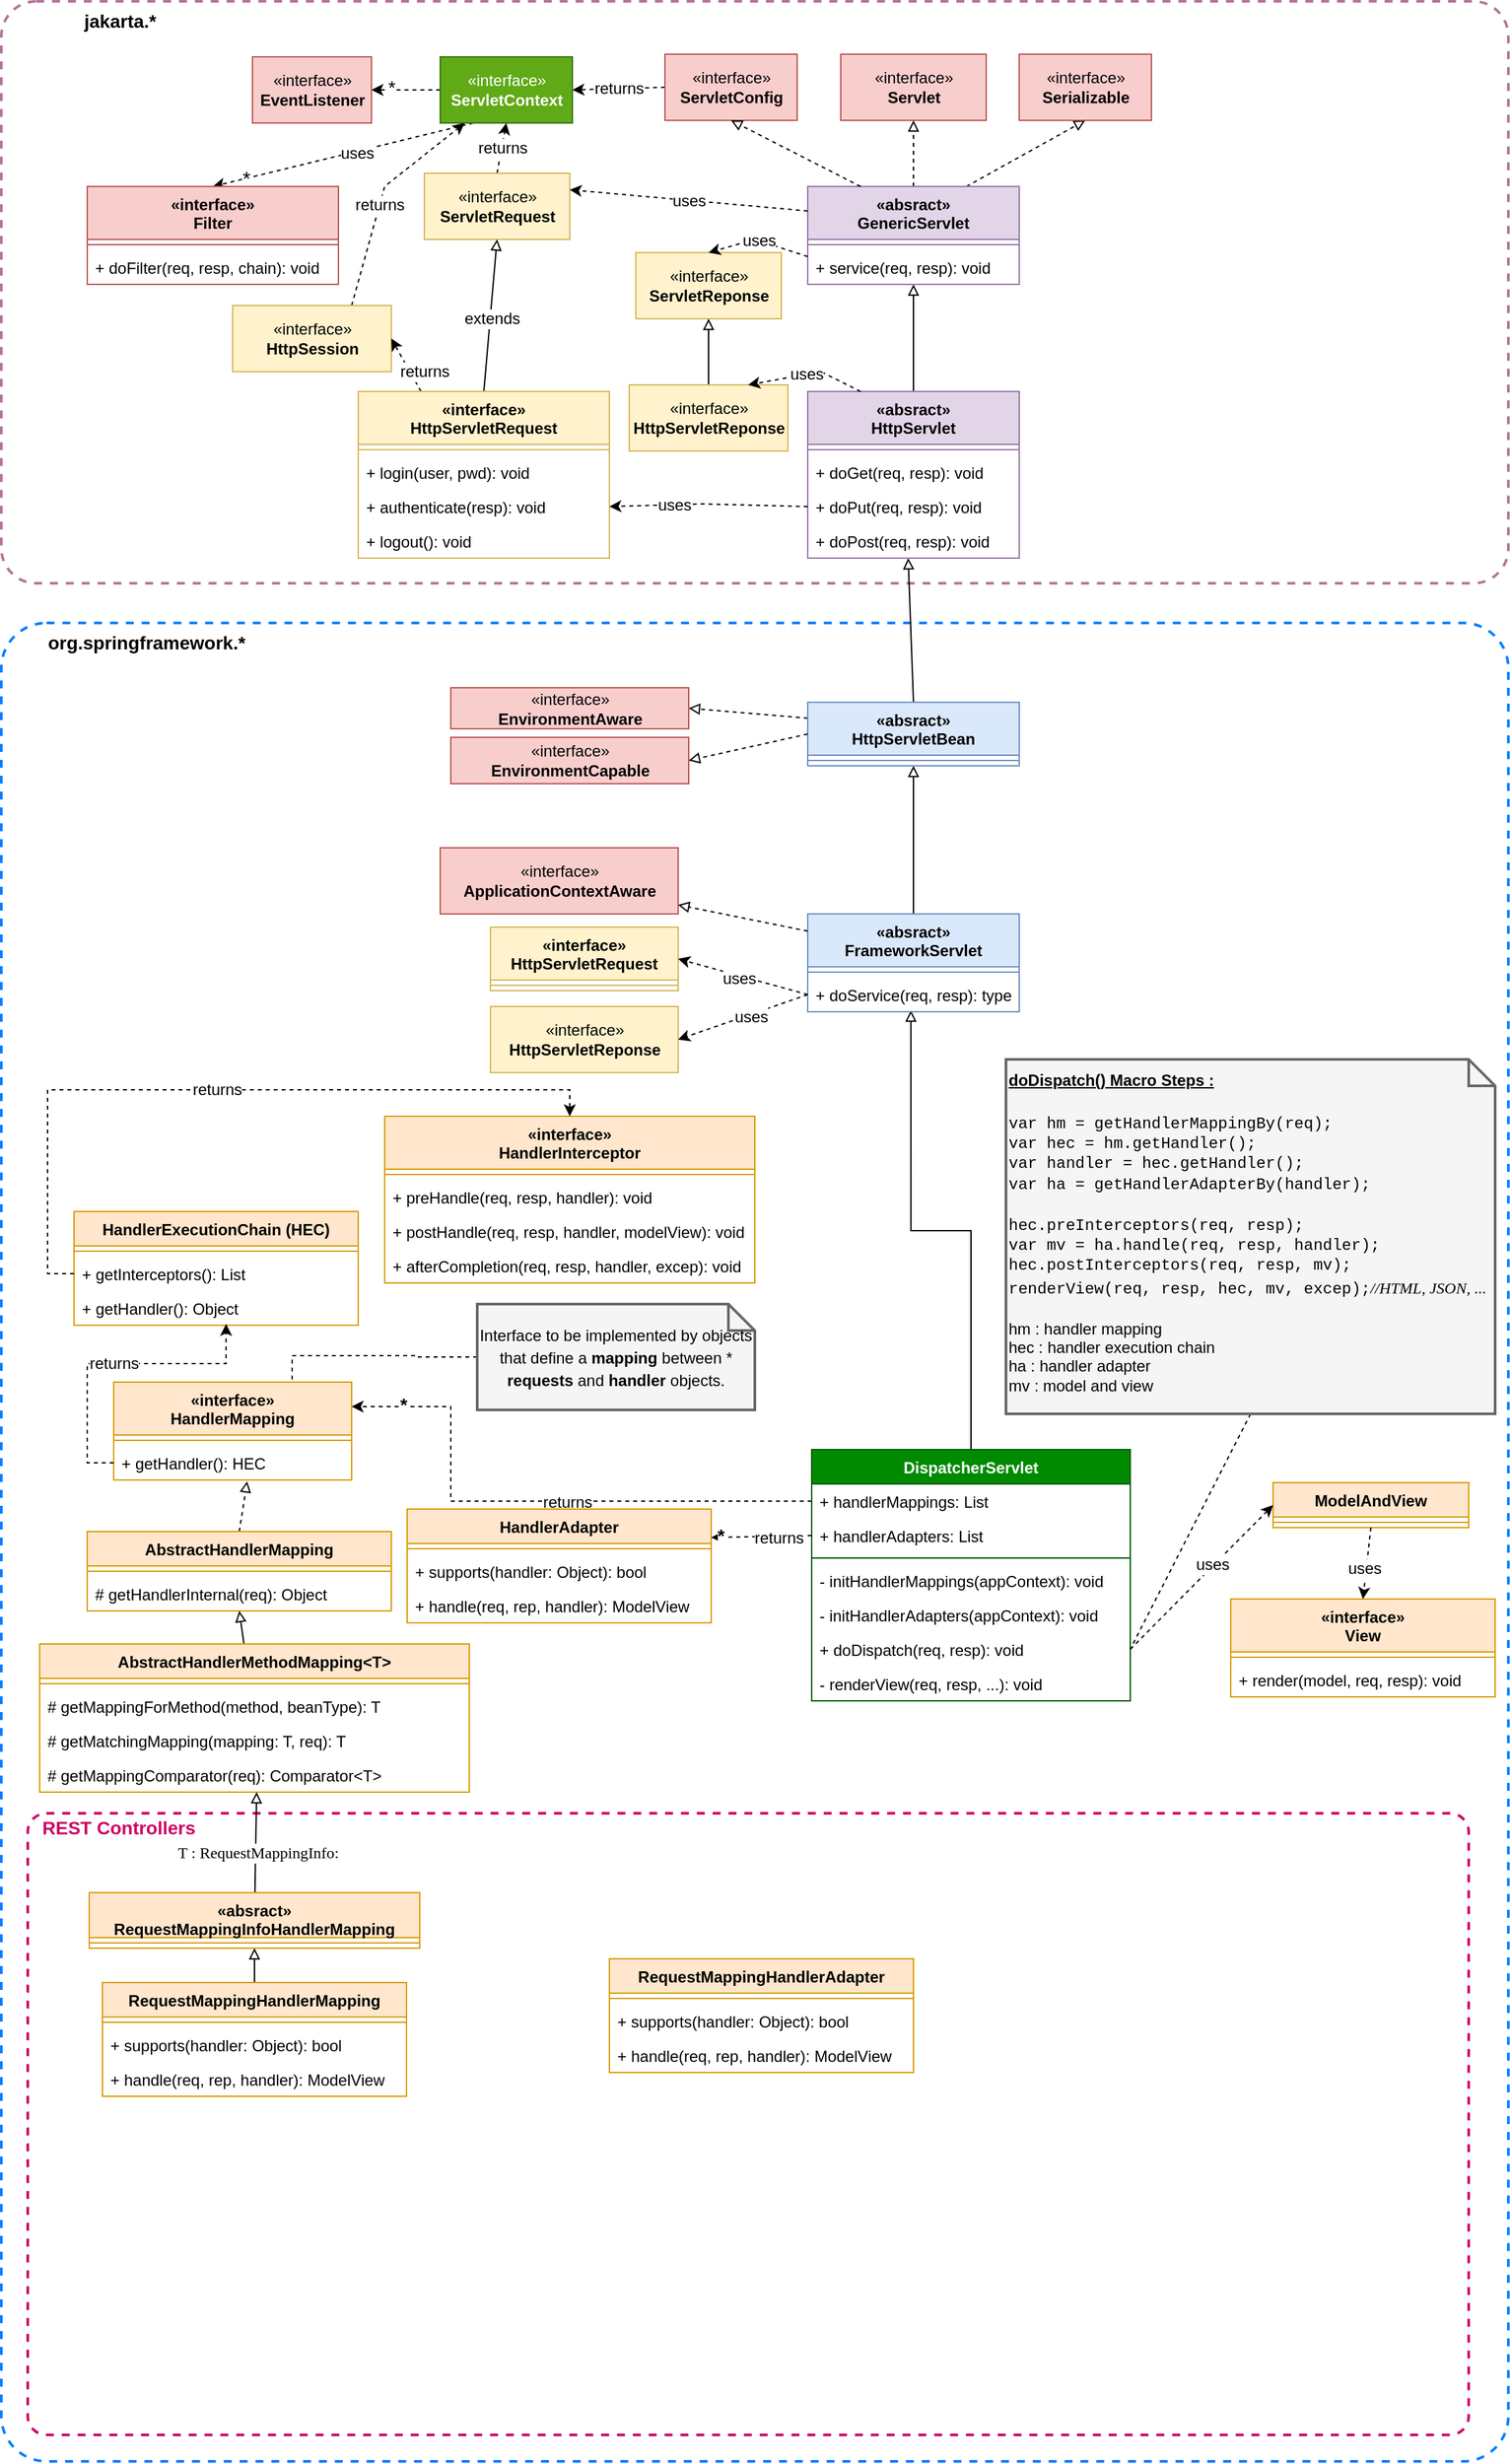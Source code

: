 <mxfile version="20.5.3" type="embed"><diagram id="JSrcArIyG3kDKEfSRT3X" name="Page-1"><mxGraphModel dx="864" dy="543" grid="1" gridSize="10" guides="1" tooltips="1" connect="1" arrows="1" fold="1" page="1" pageScale="1" pageWidth="1200" pageHeight="1920" math="0" shadow="0"><root><mxCell id="0"/><mxCell id="1" parent="0"/><mxCell id="39" value="" style="rounded=1;whiteSpace=wrap;html=1;fillColor=none;dashed=1;strokeWidth=2;strokeColor=#007FFF;arcSize=3;" parent="1" vertex="1"><mxGeometry x="40" y="510" width="1140" height="1390" as="geometry"/></mxCell><mxCell id="146" value="" style="rounded=1;whiteSpace=wrap;html=1;fillColor=none;dashed=1;strokeWidth=2;strokeColor=#CC0066;arcSize=3;" vertex="1" parent="1"><mxGeometry x="60" y="1410" width="1090" height="470" as="geometry"/></mxCell><mxCell id="40" value="" style="rounded=1;whiteSpace=wrap;html=1;fillColor=none;dashed=1;strokeWidth=2;strokeColor=#B5739D;arcSize=6;" parent="1" vertex="1"><mxGeometry x="40" y="40" width="1140" height="440" as="geometry"/></mxCell><mxCell id="29" style="rounded=0;orthogonalLoop=1;jettySize=auto;html=1;exitX=0.5;exitY=0;exitDx=0;exitDy=0;entryX=0.488;entryY=0.962;entryDx=0;entryDy=0;entryPerimeter=0;endArrow=block;endFill=0;edgeStyle=orthogonalEdgeStyle;" parent="1" source="2" target="9" edge="1"><mxGeometry relative="1" as="geometry"/></mxCell><mxCell id="101" style="rounded=0;orthogonalLoop=1;jettySize=auto;html=1;exitX=0;exitY=0.5;exitDx=0;exitDy=0;entryX=1;entryY=0.25;entryDx=0;entryDy=0;dashed=1;edgeStyle=orthogonalEdgeStyle;" edge="1" parent="1" source="127" target="111"><mxGeometry relative="1" as="geometry"><Array as="points"><mxPoint x="380" y="1174"/><mxPoint x="380" y="1103"/></Array></mxGeometry></mxCell><mxCell id="102" value="&lt;b&gt;&lt;font style=&quot;font-size: 14px;&quot;&gt;*&lt;/font&gt;&lt;/b&gt;" style="edgeLabel;html=1;align=center;verticalAlign=middle;resizable=0;points=[];" vertex="1" connectable="0" parent="101"><mxGeometry x="0.813" y="-2" relative="1" as="geometry"><mxPoint as="offset"/></mxGeometry></mxCell><mxCell id="130" value="&lt;font face=&quot;Helvetica&quot;&gt;returns&lt;/font&gt;" style="edgeLabel;html=1;align=center;verticalAlign=middle;resizable=0;points=[];fontSize=12;fontFamily=Courier New;fontColor=#000000;" vertex="1" connectable="0" parent="101"><mxGeometry x="-0.112" relative="1" as="geometry"><mxPoint x="1" y="1" as="offset"/></mxGeometry></mxCell><mxCell id="2" value="DispatcherServlet" style="swimlane;fontStyle=1;align=center;verticalAlign=top;childLayout=stackLayout;horizontal=1;startSize=26;horizontalStack=0;resizeParent=1;resizeParentMax=0;resizeLast=0;collapsible=1;marginBottom=0;fillColor=#008a00;strokeColor=#005700;fontColor=#ffffff;" parent="1" vertex="1"><mxGeometry x="653" y="1135" width="241" height="190" as="geometry"/></mxCell><mxCell id="127" value="+ handlerMappings: List" style="text;strokeColor=none;fillColor=none;align=left;verticalAlign=top;spacingLeft=4;spacingRight=4;overflow=hidden;rotatable=0;points=[[0,0.5],[1,0.5]];portConstraint=eastwest;fontFamily=Helvetica;fontSize=12;fontColor=#000000;" vertex="1" parent="2"><mxGeometry y="26" width="241" height="26" as="geometry"/></mxCell><mxCell id="128" value="+ handlerAdapters: List" style="text;strokeColor=none;fillColor=none;align=left;verticalAlign=top;spacingLeft=4;spacingRight=4;overflow=hidden;rotatable=0;points=[[0,0.5],[1,0.5]];portConstraint=eastwest;fontFamily=Helvetica;fontSize=12;fontColor=#000000;" vertex="1" parent="2"><mxGeometry y="52" width="241" height="26" as="geometry"/></mxCell><mxCell id="4" value="" style="line;strokeWidth=1;fillColor=none;align=left;verticalAlign=middle;spacingTop=-1;spacingLeft=3;spacingRight=3;rotatable=0;labelPosition=right;points=[];portConstraint=eastwest;strokeColor=inherit;" parent="2" vertex="1"><mxGeometry y="78" width="241" height="8" as="geometry"/></mxCell><mxCell id="141" value="- initHandlerMappings(appContext): void" style="text;strokeColor=none;fillColor=none;align=left;verticalAlign=top;spacingLeft=4;spacingRight=4;overflow=hidden;rotatable=0;points=[[0,0.5],[1,0.5]];portConstraint=eastwest;" vertex="1" parent="2"><mxGeometry y="86" width="241" height="26" as="geometry"/></mxCell><mxCell id="142" value="- initHandlerAdapters(appContext): void" style="text;strokeColor=none;fillColor=none;align=left;verticalAlign=top;spacingLeft=4;spacingRight=4;overflow=hidden;rotatable=0;points=[[0,0.5],[1,0.5]];portConstraint=eastwest;" vertex="1" parent="2"><mxGeometry y="112" width="241" height="26" as="geometry"/></mxCell><mxCell id="5" value="+ doDispatch(req, resp): void" style="text;strokeColor=none;fillColor=none;align=left;verticalAlign=top;spacingLeft=4;spacingRight=4;overflow=hidden;rotatable=0;points=[[0,0.5],[1,0.5]];portConstraint=eastwest;" parent="2" vertex="1"><mxGeometry y="138" width="241" height="26" as="geometry"/></mxCell><mxCell id="145" value="- renderView(req, resp, ...): void" style="text;strokeColor=none;fillColor=none;align=left;verticalAlign=top;spacingLeft=4;spacingRight=4;overflow=hidden;rotatable=0;points=[[0,0.5],[1,0.5]];portConstraint=eastwest;" vertex="1" parent="2"><mxGeometry y="164" width="241" height="26" as="geometry"/></mxCell><mxCell id="30" style="edgeStyle=none;rounded=0;orthogonalLoop=1;jettySize=auto;html=1;exitX=0.5;exitY=0;exitDx=0;exitDy=0;entryX=0.5;entryY=1;entryDx=0;entryDy=0;endArrow=block;endFill=0;" parent="1" source="6" target="10" edge="1"><mxGeometry relative="1" as="geometry"><mxPoint x="730" y="627.988" as="targetPoint"/></mxGeometry></mxCell><mxCell id="6" value="«absract»&#10;FrameworkServlet" style="swimlane;fontStyle=1;align=center;verticalAlign=top;childLayout=stackLayout;horizontal=1;startSize=40;horizontalStack=0;resizeParent=1;resizeParentMax=0;resizeLast=0;collapsible=1;marginBottom=0;fillColor=#dae8fc;strokeColor=#6c8ebf;" parent="1" vertex="1"><mxGeometry x="650" y="730" width="160" height="74" as="geometry"/></mxCell><mxCell id="8" value="" style="line;strokeWidth=1;fillColor=none;align=left;verticalAlign=middle;spacingTop=-1;spacingLeft=3;spacingRight=3;rotatable=0;labelPosition=right;points=[];portConstraint=eastwest;strokeColor=inherit;" parent="6" vertex="1"><mxGeometry y="40" width="160" height="8" as="geometry"/></mxCell><mxCell id="9" value="+ doService(req, resp): type" style="text;strokeColor=none;fillColor=none;align=left;verticalAlign=top;spacingLeft=4;spacingRight=4;overflow=hidden;rotatable=0;points=[[0,0.5],[1,0.5]];portConstraint=eastwest;" parent="6" vertex="1"><mxGeometry y="48" width="160" height="26" as="geometry"/></mxCell><mxCell id="31" style="edgeStyle=none;rounded=0;orthogonalLoop=1;jettySize=auto;html=1;exitX=0.5;exitY=0;exitDx=0;exitDy=0;entryX=0.475;entryY=1;entryDx=0;entryDy=0;entryPerimeter=0;endArrow=block;endFill=0;" parent="1" source="10" target="59" edge="1"><mxGeometry relative="1" as="geometry"/></mxCell><mxCell id="36" style="edgeStyle=none;rounded=0;orthogonalLoop=1;jettySize=auto;html=1;exitX=0;exitY=0.25;exitDx=0;exitDy=0;entryX=1;entryY=0.5;entryDx=0;entryDy=0;dashed=1;endArrow=block;endFill=0;" parent="1" source="10" target="20" edge="1"><mxGeometry relative="1" as="geometry"/></mxCell><mxCell id="10" value="«absract»&#10;HttpServletBean" style="swimlane;fontStyle=1;align=center;verticalAlign=top;childLayout=stackLayout;horizontal=1;startSize=40;horizontalStack=0;resizeParent=1;resizeParentMax=0;resizeLast=0;collapsible=1;marginBottom=0;fillColor=#dae8fc;strokeColor=#6c8ebf;" parent="1" vertex="1"><mxGeometry x="650" y="570" width="160" height="48" as="geometry"/></mxCell><mxCell id="12" value="" style="line;strokeWidth=1;fillColor=none;align=left;verticalAlign=middle;spacingTop=-1;spacingLeft=3;spacingRight=3;rotatable=0;labelPosition=right;points=[];portConstraint=eastwest;strokeColor=inherit;" parent="10" vertex="1"><mxGeometry y="40" width="160" height="8" as="geometry"/></mxCell><mxCell id="14" value="«interface»&lt;br&gt;&lt;b&gt;ApplicationContextAware&lt;/b&gt;" style="html=1;fillColor=#f8cecc;strokeColor=#b85450;" parent="1" vertex="1"><mxGeometry x="372" y="680" width="180" height="50" as="geometry"/></mxCell><mxCell id="32" style="edgeStyle=none;rounded=0;orthogonalLoop=1;jettySize=auto;html=1;exitX=0.5;exitY=0;exitDx=0;exitDy=0;endArrow=block;endFill=0;" parent="1" source="15" target="25" edge="1"><mxGeometry relative="1" as="geometry"/></mxCell><mxCell id="15" value="«absract»&#10;HttpServlet" style="swimlane;fontStyle=1;align=center;verticalAlign=top;childLayout=stackLayout;horizontal=1;startSize=40;horizontalStack=0;resizeParent=1;resizeParentMax=0;resizeLast=0;collapsible=1;marginBottom=0;fillColor=#e1d5e7;strokeColor=#9673a6;" parent="1" vertex="1"><mxGeometry x="650" y="335" width="160" height="126" as="geometry"/></mxCell><mxCell id="17" value="" style="line;strokeWidth=1;fillColor=none;align=left;verticalAlign=middle;spacingTop=-1;spacingLeft=3;spacingRight=3;rotatable=0;labelPosition=right;points=[];portConstraint=eastwest;strokeColor=inherit;" parent="15" vertex="1"><mxGeometry y="40" width="160" height="8" as="geometry"/></mxCell><mxCell id="58" value="+ doGet(req, resp): void" style="text;strokeColor=none;fillColor=none;align=left;verticalAlign=top;spacingLeft=4;spacingRight=4;overflow=hidden;rotatable=0;points=[[0,0.5],[1,0.5]];portConstraint=eastwest;" parent="15" vertex="1"><mxGeometry y="48" width="160" height="26" as="geometry"/></mxCell><mxCell id="18" value="+ doPut(req, resp): void" style="text;strokeColor=none;fillColor=none;align=left;verticalAlign=top;spacingLeft=4;spacingRight=4;overflow=hidden;rotatable=0;points=[[0,0.5],[1,0.5]];portConstraint=eastwest;" parent="15" vertex="1"><mxGeometry y="74" width="160" height="26" as="geometry"/></mxCell><mxCell id="59" value="+ doPost(req, resp): void" style="text;strokeColor=none;fillColor=none;align=left;verticalAlign=top;spacingLeft=4;spacingRight=4;overflow=hidden;rotatable=0;points=[[0,0.5],[1,0.5]];portConstraint=eastwest;" parent="15" vertex="1"><mxGeometry y="100" width="160" height="26" as="geometry"/></mxCell><mxCell id="19" value="«interface»&lt;br&gt;&lt;b&gt;EnvironmentCapable&lt;/b&gt;" style="html=1;fillColor=#f8cecc;strokeColor=#b85450;" parent="1" vertex="1"><mxGeometry x="380" y="596.5" width="180" height="35" as="geometry"/></mxCell><mxCell id="20" value="«interface»&lt;br&gt;&lt;b&gt;EnvironmentAware&lt;/b&gt;" style="html=1;fillColor=#f8cecc;strokeColor=#b85450;" parent="1" vertex="1"><mxGeometry x="380" y="559" width="180" height="31" as="geometry"/></mxCell><mxCell id="33" style="edgeStyle=none;rounded=0;orthogonalLoop=1;jettySize=auto;html=1;exitX=0.5;exitY=0;exitDx=0;exitDy=0;entryX=0.5;entryY=1;entryDx=0;entryDy=0;endArrow=block;endFill=0;dashed=1;" parent="1" source="22" target="26" edge="1"><mxGeometry relative="1" as="geometry"/></mxCell><mxCell id="34" style="edgeStyle=none;rounded=0;orthogonalLoop=1;jettySize=auto;html=1;exitX=0.75;exitY=0;exitDx=0;exitDy=0;entryX=0.5;entryY=1;entryDx=0;entryDy=0;dashed=1;endArrow=block;endFill=0;" parent="1" source="22" target="28" edge="1"><mxGeometry relative="1" as="geometry"/></mxCell><mxCell id="22" value="«absract»&#10;GenericServlet" style="swimlane;fontStyle=1;align=center;verticalAlign=top;childLayout=stackLayout;horizontal=1;startSize=40;horizontalStack=0;resizeParent=1;resizeParentMax=0;resizeLast=0;collapsible=1;marginBottom=0;fillColor=#e1d5e7;strokeColor=#9673a6;" parent="1" vertex="1"><mxGeometry x="650" y="180" width="160" height="74" as="geometry"/></mxCell><mxCell id="24" value="" style="line;strokeWidth=1;fillColor=none;align=left;verticalAlign=middle;spacingTop=-1;spacingLeft=3;spacingRight=3;rotatable=0;labelPosition=right;points=[];portConstraint=eastwest;strokeColor=inherit;" parent="22" vertex="1"><mxGeometry y="40" width="160" height="8" as="geometry"/></mxCell><mxCell id="25" value="+ service(req, resp): void" style="text;strokeColor=none;fillColor=none;align=left;verticalAlign=top;spacingLeft=4;spacingRight=4;overflow=hidden;rotatable=0;points=[[0,0.5],[1,0.5]];portConstraint=eastwest;" parent="22" vertex="1"><mxGeometry y="48" width="160" height="26" as="geometry"/></mxCell><mxCell id="26" value="«interface»&lt;br&gt;&lt;b&gt;Servlet&lt;/b&gt;" style="html=1;fillColor=#f8cecc;strokeColor=#b85450;" parent="1" vertex="1"><mxGeometry x="675" y="80" width="110" height="50" as="geometry"/></mxCell><mxCell id="61" value="returns" style="edgeStyle=none;rounded=0;orthogonalLoop=1;jettySize=auto;html=1;exitX=0;exitY=0.5;exitDx=0;exitDy=0;entryX=1;entryY=0.5;entryDx=0;entryDy=0;dashed=1;fontSize=12;endArrow=classic;endFill=1;" parent="1" source="27" target="60" edge="1"><mxGeometry relative="1" as="geometry"/></mxCell><mxCell id="27" value="«interface»&lt;br&gt;&lt;b&gt;ServletConfig&lt;/b&gt;" style="html=1;fillColor=#f8cecc;strokeColor=#b85450;" parent="1" vertex="1"><mxGeometry x="542" y="80" width="100" height="50" as="geometry"/></mxCell><mxCell id="28" value="«interface»&lt;br&gt;&lt;b&gt;Serializable&lt;/b&gt;" style="html=1;fillColor=#f8cecc;strokeColor=#b85450;" parent="1" vertex="1"><mxGeometry x="810" y="80" width="100" height="50" as="geometry"/></mxCell><mxCell id="35" style="edgeStyle=none;rounded=0;orthogonalLoop=1;jettySize=auto;html=1;exitX=0.25;exitY=0;exitDx=0;exitDy=0;entryX=0.5;entryY=1;entryDx=0;entryDy=0;dashed=1;endArrow=block;endFill=0;" parent="1" source="22" target="27" edge="1"><mxGeometry relative="1" as="geometry"/></mxCell><mxCell id="37" style="edgeStyle=none;rounded=0;orthogonalLoop=1;jettySize=auto;html=1;exitX=0;exitY=0.5;exitDx=0;exitDy=0;entryX=1;entryY=0.5;entryDx=0;entryDy=0;dashed=1;endArrow=block;endFill=0;" parent="1" source="10" target="19" edge="1"><mxGeometry relative="1" as="geometry"><mxPoint x="650" y="614" as="sourcePoint"/></mxGeometry></mxCell><mxCell id="38" style="edgeStyle=none;rounded=0;orthogonalLoop=1;jettySize=auto;html=1;exitX=0;exitY=0.5;exitDx=0;exitDy=0;dashed=1;endArrow=block;endFill=0;" parent="1" target="14" edge="1"><mxGeometry relative="1" as="geometry"><mxPoint x="650" y="743" as="sourcePoint"/></mxGeometry></mxCell><mxCell id="41" value="jakarta.*" style="text;html=1;strokeColor=none;fillColor=none;align=center;verticalAlign=middle;whiteSpace=wrap;rounded=0;dashed=1;strokeWidth=2;fontStyle=1;fontSize=14;" parent="1" vertex="1"><mxGeometry x="90" y="40" width="80" height="30" as="geometry"/></mxCell><mxCell id="42" value="org.springframework.*" style="text;html=1;strokeColor=none;fillColor=none;align=center;verticalAlign=middle;whiteSpace=wrap;rounded=0;dashed=1;strokeWidth=2;fontStyle=1;fontSize=14;" parent="1" vertex="1"><mxGeometry x="60" y="510" width="180" height="30" as="geometry"/></mxCell><mxCell id="62" value="returns" style="edgeStyle=none;rounded=0;orthogonalLoop=1;jettySize=auto;html=1;exitX=0.5;exitY=0;exitDx=0;exitDy=0;entryX=0.5;entryY=1;entryDx=0;entryDy=0;dashed=1;fontSize=12;endArrow=classic;endFill=1;" parent="1" source="44" target="60" edge="1"><mxGeometry relative="1" as="geometry"/></mxCell><mxCell id="44" value="«interface»&lt;br&gt;&lt;b&gt;ServletRequest&lt;/b&gt;" style="html=1;fillColor=#fff2cc;strokeColor=#d6b656;" parent="1" vertex="1"><mxGeometry x="360" y="170" width="110" height="50" as="geometry"/></mxCell><mxCell id="45" value="«interface»&lt;br&gt;&lt;b&gt;ServletReponse&lt;/b&gt;" style="html=1;fillColor=#fff2cc;strokeColor=#d6b656;" parent="1" vertex="1"><mxGeometry x="520" y="230" width="110" height="50" as="geometry"/></mxCell><mxCell id="49" style="edgeStyle=none;rounded=0;orthogonalLoop=1;jettySize=auto;html=1;entryX=0.5;entryY=1;entryDx=0;entryDy=0;fontSize=14;endArrow=block;endFill=0;exitX=0.5;exitY=0;exitDx=0;exitDy=0;" parent="1" source="75" target="44" edge="1"><mxGeometry relative="1" as="geometry"/></mxCell><mxCell id="55" value="extends" style="edgeLabel;html=1;align=center;verticalAlign=middle;resizable=0;points=[];fontSize=12;" parent="49" vertex="1" connectable="0"><mxGeometry x="-0.037" y="-1" relative="1" as="geometry"><mxPoint as="offset"/></mxGeometry></mxCell><mxCell id="48" style="edgeStyle=none;rounded=0;orthogonalLoop=1;jettySize=auto;html=1;entryX=0.5;entryY=1;entryDx=0;entryDy=0;fontSize=14;endArrow=block;endFill=0;" parent="1" source="47" target="45" edge="1"><mxGeometry relative="1" as="geometry"/></mxCell><mxCell id="47" value="«interface»&lt;br&gt;&lt;b&gt;HttpServletReponse&lt;/b&gt;" style="html=1;fillColor=#fff2cc;strokeColor=#d6b656;" parent="1" vertex="1"><mxGeometry x="515" y="330" width="120" height="50" as="geometry"/></mxCell><mxCell id="50" value="&lt;font style=&quot;font-size: 12px;&quot;&gt;uses&lt;/font&gt;" style="edgeStyle=none;rounded=0;orthogonalLoop=1;jettySize=auto;html=1;exitX=0;exitY=0.25;exitDx=0;exitDy=0;entryX=1;entryY=0.25;entryDx=0;entryDy=0;fontSize=14;endArrow=classic;endFill=1;dashed=1;" parent="1" source="22" target="44" edge="1"><mxGeometry relative="1" as="geometry"/></mxCell><mxCell id="51" value="uses" style="edgeStyle=none;rounded=0;orthogonalLoop=1;jettySize=auto;html=1;exitX=0;exitY=0.5;exitDx=0;exitDy=0;entryX=0.5;entryY=0;entryDx=0;entryDy=0;dashed=1;fontSize=12;endArrow=classic;endFill=1;" parent="1" target="45" edge="1"><mxGeometry relative="1" as="geometry"><mxPoint x="650" y="233" as="sourcePoint"/><Array as="points"><mxPoint x="610" y="220"/></Array></mxGeometry></mxCell><mxCell id="52" value="uses" style="edgeStyle=none;rounded=0;orthogonalLoop=1;jettySize=auto;html=1;exitX=0.25;exitY=0;exitDx=0;exitDy=0;entryX=0.75;entryY=0;entryDx=0;entryDy=0;dashed=1;fontSize=12;endArrow=classic;endFill=1;" parent="1" source="15" target="47" edge="1"><mxGeometry relative="1" as="geometry"><Array as="points"><mxPoint x="660" y="320"/></Array></mxGeometry></mxCell><mxCell id="53" style="edgeStyle=none;rounded=0;orthogonalLoop=1;jettySize=auto;html=1;exitX=0;exitY=0.5;exitDx=0;exitDy=0;entryX=1;entryY=0.5;entryDx=0;entryDy=0;dashed=1;fontSize=12;endArrow=classic;endFill=1;" parent="1" source="18" target="77" edge="1"><mxGeometry relative="1" as="geometry"><Array as="points"><mxPoint x="570" y="420"/></Array></mxGeometry></mxCell><mxCell id="54" value="uses" style="edgeLabel;html=1;align=center;verticalAlign=middle;resizable=0;points=[];fontSize=12;" parent="53" vertex="1" connectable="0"><mxGeometry x="0.352" relative="1" as="geometry"><mxPoint as="offset"/></mxGeometry></mxCell><mxCell id="64" style="edgeStyle=none;rounded=0;orthogonalLoop=1;jettySize=auto;html=1;exitX=0;exitY=0.5;exitDx=0;exitDy=0;entryX=1;entryY=0.5;entryDx=0;entryDy=0;dashed=1;fontSize=12;endArrow=classic;endFill=1;" parent="1" source="60" target="63" edge="1"><mxGeometry relative="1" as="geometry"/></mxCell><mxCell id="69" value="*" style="edgeLabel;html=1;align=center;verticalAlign=middle;resizable=0;points=[];fontSize=14;" parent="64" vertex="1" connectable="0"><mxGeometry x="-0.115" y="-1" relative="1" as="geometry"><mxPoint x="-14" y="-1" as="offset"/></mxGeometry></mxCell><mxCell id="68" style="edgeStyle=none;rounded=0;orthogonalLoop=1;jettySize=auto;html=1;exitX=0.25;exitY=1;exitDx=0;exitDy=0;entryX=0.5;entryY=0;entryDx=0;entryDy=0;dashed=1;fontSize=12;endArrow=classic;endFill=1;" parent="1" source="60" target="65" edge="1"><mxGeometry relative="1" as="geometry"/></mxCell><mxCell id="70" value="uses" style="edgeLabel;html=1;align=center;verticalAlign=middle;resizable=0;points=[];fontSize=12;" parent="68" vertex="1" connectable="0"><mxGeometry x="-0.102" y="2" relative="1" as="geometry"><mxPoint y="-1" as="offset"/></mxGeometry></mxCell><mxCell id="71" value="*" style="edgeLabel;html=1;align=center;verticalAlign=middle;resizable=0;points=[];fontSize=15;" parent="68" vertex="1" connectable="0"><mxGeometry x="0.75" y="-1" relative="1" as="geometry"><mxPoint as="offset"/></mxGeometry></mxCell><mxCell id="60" value="«interface»&lt;br&gt;&lt;b&gt;ServletContext&lt;/b&gt;" style="html=1;fillColor=#60a917;strokeColor=#2D7600;fontColor=#ffffff;" parent="1" vertex="1"><mxGeometry x="372" y="82" width="100" height="50" as="geometry"/></mxCell><mxCell id="63" value="«interface»&lt;br&gt;&lt;b&gt;EventListener&lt;/b&gt;" style="html=1;fillColor=#f8cecc;strokeColor=#b85450;" parent="1" vertex="1"><mxGeometry x="230" y="82" width="90" height="50" as="geometry"/></mxCell><mxCell id="65" value="«interface»&#10;Filter" style="swimlane;fontStyle=1;align=center;verticalAlign=top;childLayout=stackLayout;horizontal=1;startSize=40;horizontalStack=0;resizeParent=1;resizeParentMax=0;resizeLast=0;collapsible=1;marginBottom=0;fillColor=#f8cecc;strokeColor=#b85450;" parent="1" vertex="1"><mxGeometry x="105" y="180" width="190" height="74" as="geometry"/></mxCell><mxCell id="66" value="" style="line;strokeWidth=1;fillColor=none;align=left;verticalAlign=middle;spacingTop=-1;spacingLeft=3;spacingRight=3;rotatable=0;labelPosition=right;points=[];portConstraint=eastwest;strokeColor=inherit;" parent="65" vertex="1"><mxGeometry y="40" width="190" height="8" as="geometry"/></mxCell><mxCell id="67" value="+ doFilter(req, resp, chain): void" style="text;strokeColor=none;fillColor=none;align=left;verticalAlign=top;spacingLeft=4;spacingRight=4;overflow=hidden;rotatable=0;points=[[0,0.5],[1,0.5]];portConstraint=eastwest;" parent="65" vertex="1"><mxGeometry y="48" width="190" height="26" as="geometry"/></mxCell><mxCell id="81" style="edgeStyle=none;rounded=0;orthogonalLoop=1;jettySize=auto;html=1;exitX=0.75;exitY=0;exitDx=0;exitDy=0;dashed=1;fontSize=12;endArrow=classic;endFill=1;" parent="1" source="73" target="60" edge="1"><mxGeometry relative="1" as="geometry"><Array as="points"><mxPoint x="330" y="180"/></Array></mxGeometry></mxCell><mxCell id="82" value="returns" style="edgeLabel;html=1;align=center;verticalAlign=middle;resizable=0;points=[];fontSize=12;" parent="81" vertex="1" connectable="0"><mxGeometry x="-0.076" relative="1" as="geometry"><mxPoint as="offset"/></mxGeometry></mxCell><mxCell id="73" value="«interface»&lt;br&gt;&lt;b&gt;HttpSession&lt;/b&gt;" style="html=1;fillColor=#fff2cc;strokeColor=#d6b656;" parent="1" vertex="1"><mxGeometry x="215" y="270" width="120" height="50" as="geometry"/></mxCell><mxCell id="80" style="edgeStyle=none;rounded=0;orthogonalLoop=1;jettySize=auto;html=1;exitX=0.25;exitY=0;exitDx=0;exitDy=0;entryX=1;entryY=0.5;entryDx=0;entryDy=0;dashed=1;fontSize=12;endArrow=classic;endFill=1;" parent="1" source="75" target="73" edge="1"><mxGeometry relative="1" as="geometry"/></mxCell><mxCell id="83" value="returns" style="edgeLabel;html=1;align=center;verticalAlign=middle;resizable=0;points=[];fontSize=12;" parent="80" vertex="1" connectable="0"><mxGeometry x="-0.092" relative="1" as="geometry"><mxPoint x="13" y="3" as="offset"/></mxGeometry></mxCell><mxCell id="75" value="«interface»&#10;HttpServletRequest" style="swimlane;fontStyle=1;align=center;verticalAlign=top;childLayout=stackLayout;horizontal=1;startSize=40;horizontalStack=0;resizeParent=1;resizeParentMax=0;resizeLast=0;collapsible=1;marginBottom=0;fillColor=#fff2cc;strokeColor=#d6b656;" parent="1" vertex="1"><mxGeometry x="310" y="335" width="190" height="126" as="geometry"/></mxCell><mxCell id="76" value="" style="line;strokeWidth=1;fillColor=none;align=left;verticalAlign=middle;spacingTop=-1;spacingLeft=3;spacingRight=3;rotatable=0;labelPosition=right;points=[];portConstraint=eastwest;strokeColor=inherit;" parent="75" vertex="1"><mxGeometry y="40" width="190" height="8" as="geometry"/></mxCell><mxCell id="78" value="+ login(user, pwd): void" style="text;strokeColor=none;fillColor=none;align=left;verticalAlign=top;spacingLeft=4;spacingRight=4;overflow=hidden;rotatable=0;points=[[0,0.5],[1,0.5]];portConstraint=eastwest;" parent="75" vertex="1"><mxGeometry y="48" width="190" height="26" as="geometry"/></mxCell><mxCell id="77" value="+ authenticate(resp): void" style="text;strokeColor=none;fillColor=none;align=left;verticalAlign=top;spacingLeft=4;spacingRight=4;overflow=hidden;rotatable=0;points=[[0,0.5],[1,0.5]];portConstraint=eastwest;" parent="75" vertex="1"><mxGeometry y="74" width="190" height="26" as="geometry"/></mxCell><mxCell id="79" value="+ logout(): void" style="text;strokeColor=none;fillColor=none;align=left;verticalAlign=top;spacingLeft=4;spacingRight=4;overflow=hidden;rotatable=0;points=[[0,0.5],[1,0.5]];portConstraint=eastwest;" parent="75" vertex="1"><mxGeometry y="100" width="190" height="26" as="geometry"/></mxCell><mxCell id="84" value="«interface»&lt;br&gt;&lt;b&gt;HttpServletReponse&lt;/b&gt;" style="html=1;fillColor=#fff2cc;strokeColor=#d6b656;" parent="1" vertex="1"><mxGeometry x="410" y="800" width="142" height="50" as="geometry"/></mxCell><mxCell id="85" value="«interface»&#10;HttpServletRequest" style="swimlane;fontStyle=1;align=center;verticalAlign=top;childLayout=stackLayout;horizontal=1;startSize=40;horizontalStack=0;resizeParent=1;resizeParentMax=0;resizeLast=0;collapsible=1;marginBottom=0;fillColor=#fff2cc;strokeColor=#d6b656;" parent="1" vertex="1"><mxGeometry x="410" y="740" width="142" height="48" as="geometry"/></mxCell><mxCell id="86" value="" style="line;strokeWidth=1;fillColor=none;align=left;verticalAlign=middle;spacingTop=-1;spacingLeft=3;spacingRight=3;rotatable=0;labelPosition=right;points=[];portConstraint=eastwest;strokeColor=inherit;" parent="85" vertex="1"><mxGeometry y="40" width="142" height="8" as="geometry"/></mxCell><mxCell id="90" style="edgeStyle=none;rounded=0;orthogonalLoop=1;jettySize=auto;html=1;exitX=0;exitY=0.5;exitDx=0;exitDy=0;entryX=1;entryY=0.5;entryDx=0;entryDy=0;dashed=1;fontSize=15;endArrow=classic;endFill=1;" parent="1" source="9" target="85" edge="1"><mxGeometry relative="1" as="geometry"/></mxCell><mxCell id="92" value="&lt;font style=&quot;font-size: 12px;&quot;&gt;uses&lt;/font&gt;" style="edgeLabel;html=1;align=center;verticalAlign=middle;resizable=0;points=[];fontSize=15;" parent="90" vertex="1" connectable="0"><mxGeometry x="0.059" relative="1" as="geometry"><mxPoint as="offset"/></mxGeometry></mxCell><mxCell id="91" style="edgeStyle=none;rounded=0;orthogonalLoop=1;jettySize=auto;html=1;exitX=0;exitY=0.5;exitDx=0;exitDy=0;entryX=1;entryY=0.5;entryDx=0;entryDy=0;dashed=1;fontSize=15;endArrow=classic;endFill=1;" parent="1" source="9" target="84" edge="1"><mxGeometry relative="1" as="geometry"/></mxCell><mxCell id="93" value="uses" style="edgeLabel;html=1;align=center;verticalAlign=middle;resizable=0;points=[];fontSize=12;" parent="91" vertex="1" connectable="0"><mxGeometry x="-0.109" y="2" relative="1" as="geometry"><mxPoint as="offset"/></mxGeometry></mxCell><mxCell id="94" value="HandlerExecutionChain (HEC)" style="swimlane;fontStyle=1;align=center;verticalAlign=top;childLayout=stackLayout;horizontal=1;startSize=26;horizontalStack=0;resizeParent=1;resizeParentMax=0;resizeLast=0;collapsible=1;marginBottom=0;fillColor=#ffe6cc;strokeColor=#d79b00;" parent="1" vertex="1"><mxGeometry x="95" y="955" width="215" height="86" as="geometry"/></mxCell><mxCell id="96" value="" style="line;strokeWidth=1;fillColor=none;align=left;verticalAlign=middle;spacingTop=-1;spacingLeft=3;spacingRight=3;rotatable=0;labelPosition=right;points=[];portConstraint=eastwest;strokeColor=inherit;" parent="94" vertex="1"><mxGeometry y="26" width="215" height="8" as="geometry"/></mxCell><mxCell id="97" value="+ getInterceptors(): List" style="text;strokeColor=none;fillColor=none;align=left;verticalAlign=top;spacingLeft=4;spacingRight=4;overflow=hidden;rotatable=0;points=[[0,0.5],[1,0.5]];portConstraint=eastwest;" parent="94" vertex="1"><mxGeometry y="34" width="215" height="26" as="geometry"/></mxCell><mxCell id="119" value="+ getHandler(): Object" style="text;strokeColor=none;fillColor=none;align=left;verticalAlign=top;spacingLeft=4;spacingRight=4;overflow=hidden;rotatable=0;points=[[0,0.5],[1,0.5]];portConstraint=eastwest;" vertex="1" parent="94"><mxGeometry y="60" width="215" height="26" as="geometry"/></mxCell><mxCell id="98" value="HandlerAdapter" style="swimlane;fontStyle=1;align=center;verticalAlign=top;childLayout=stackLayout;horizontal=1;startSize=26;horizontalStack=0;resizeParent=1;resizeParentMax=0;resizeLast=0;collapsible=1;marginBottom=0;fillColor=#ffe6cc;strokeColor=#d79b00;" parent="1" vertex="1"><mxGeometry x="347" y="1180" width="230" height="86" as="geometry"/></mxCell><mxCell id="99" value="" style="line;strokeWidth=1;fillColor=none;align=left;verticalAlign=middle;spacingTop=-1;spacingLeft=3;spacingRight=3;rotatable=0;labelPosition=right;points=[];portConstraint=eastwest;strokeColor=inherit;" parent="98" vertex="1"><mxGeometry y="26" width="230" height="8" as="geometry"/></mxCell><mxCell id="100" value="+ supports(handler: Object): bool" style="text;strokeColor=none;fillColor=none;align=left;verticalAlign=top;spacingLeft=4;spacingRight=4;overflow=hidden;rotatable=0;points=[[0,0.5],[1,0.5]];portConstraint=eastwest;" parent="98" vertex="1"><mxGeometry y="34" width="230" height="26" as="geometry"/></mxCell><mxCell id="144" value="+ handle(req, rep, handler): ModelView" style="text;strokeColor=none;fillColor=none;align=left;verticalAlign=top;spacingLeft=4;spacingRight=4;overflow=hidden;rotatable=0;points=[[0,0.5],[1,0.5]];portConstraint=eastwest;" vertex="1" parent="98"><mxGeometry y="60" width="230" height="26" as="geometry"/></mxCell><mxCell id="103" style="rounded=0;orthogonalLoop=1;jettySize=auto;html=1;exitX=0;exitY=0.5;exitDx=0;exitDy=0;entryX=1;entryY=0.25;entryDx=0;entryDy=0;dashed=1;" edge="1" parent="1" source="128" target="98"><mxGeometry relative="1" as="geometry"><mxPoint x="649" y="1025" as="sourcePoint"/><mxPoint x="420" y="969" as="targetPoint"/></mxGeometry></mxCell><mxCell id="104" value="&lt;b&gt;&lt;font style=&quot;font-size: 14px;&quot;&gt;*&lt;/font&gt;&lt;/b&gt;" style="edgeLabel;html=1;align=center;verticalAlign=middle;resizable=0;points=[];" vertex="1" connectable="0" parent="103"><mxGeometry x="0.813" y="-2" relative="1" as="geometry"><mxPoint as="offset"/></mxGeometry></mxCell><mxCell id="124" value="returns" style="edgeLabel;html=1;align=center;verticalAlign=middle;resizable=0;points=[];fontSize=12;fontColor=#000000;" vertex="1" connectable="0" parent="103"><mxGeometry x="-0.342" y="1" relative="1" as="geometry"><mxPoint as="offset"/></mxGeometry></mxCell><mxCell id="107" value="«interface»&#10;HandlerInterceptor" style="swimlane;fontStyle=1;align=center;verticalAlign=top;childLayout=stackLayout;horizontal=1;startSize=40;horizontalStack=0;resizeParent=1;resizeParentMax=0;resizeLast=0;collapsible=1;marginBottom=0;fillColor=#ffe6cc;strokeColor=#d79b00;" vertex="1" parent="1"><mxGeometry x="330" y="883" width="280" height="126" as="geometry"/></mxCell><mxCell id="108" value="" style="line;strokeWidth=1;fillColor=none;align=left;verticalAlign=middle;spacingTop=-1;spacingLeft=3;spacingRight=3;rotatable=0;labelPosition=right;points=[];portConstraint=eastwest;strokeColor=inherit;" vertex="1" parent="107"><mxGeometry y="40" width="280" height="8" as="geometry"/></mxCell><mxCell id="109" value="+ preHandle(req, resp, handler): void" style="text;strokeColor=none;fillColor=none;align=left;verticalAlign=top;spacingLeft=4;spacingRight=4;overflow=hidden;rotatable=0;points=[[0,0.5],[1,0.5]];portConstraint=eastwest;" vertex="1" parent="107"><mxGeometry y="48" width="280" height="26" as="geometry"/></mxCell><mxCell id="121" value="+ postHandle(req, resp, handler, modelView): void" style="text;strokeColor=none;fillColor=none;align=left;verticalAlign=top;spacingLeft=4;spacingRight=4;overflow=hidden;rotatable=0;points=[[0,0.5],[1,0.5]];portConstraint=eastwest;" vertex="1" parent="107"><mxGeometry y="74" width="280" height="26" as="geometry"/></mxCell><mxCell id="122" value="+ afterCompletion(req, resp, handler, excep): void" style="text;strokeColor=none;fillColor=none;align=left;verticalAlign=top;spacingLeft=4;spacingRight=4;overflow=hidden;rotatable=0;points=[[0,0.5],[1,0.5]];portConstraint=eastwest;" vertex="1" parent="107"><mxGeometry y="100" width="280" height="26" as="geometry"/></mxCell><mxCell id="111" value="«interface»&#10;HandlerMapping" style="swimlane;fontStyle=1;align=center;verticalAlign=top;childLayout=stackLayout;horizontal=1;startSize=40;horizontalStack=0;resizeParent=1;resizeParentMax=0;resizeLast=0;collapsible=1;marginBottom=0;fillColor=#ffe6cc;strokeColor=#d79b00;" vertex="1" parent="1"><mxGeometry x="125" y="1084" width="180" height="74" as="geometry"/></mxCell><mxCell id="112" value="" style="line;strokeWidth=1;fillColor=none;align=left;verticalAlign=middle;spacingTop=-1;spacingLeft=3;spacingRight=3;rotatable=0;labelPosition=right;points=[];portConstraint=eastwest;strokeColor=inherit;" vertex="1" parent="111"><mxGeometry y="40" width="180" height="8" as="geometry"/></mxCell><mxCell id="113" value="+ getHandler(): HEC" style="text;strokeColor=none;fillColor=none;align=left;verticalAlign=top;spacingLeft=4;spacingRight=4;overflow=hidden;rotatable=0;points=[[0,0.5],[1,0.5]];portConstraint=eastwest;" vertex="1" parent="111"><mxGeometry y="48" width="180" height="26" as="geometry"/></mxCell><mxCell id="114" value="returns" style="rounded=0;orthogonalLoop=1;jettySize=auto;html=1;exitX=0;exitY=0.5;exitDx=0;exitDy=0;entryX=0.535;entryY=0.962;entryDx=0;entryDy=0;fontSize=12;dashed=1;entryPerimeter=0;edgeStyle=orthogonalEdgeStyle;" edge="1" parent="1" source="113" target="119"><mxGeometry relative="1" as="geometry"><mxPoint x="205" y="800" as="sourcePoint"/><mxPoint x="225" y="893" as="targetPoint"/><Array as="points"><mxPoint x="105" y="1145"/><mxPoint x="105" y="1070"/><mxPoint x="210" y="1070"/></Array></mxGeometry></mxCell><mxCell id="117" style="edgeStyle=orthogonalEdgeStyle;rounded=0;orthogonalLoop=1;jettySize=auto;html=1;exitX=0;exitY=0.5;exitDx=0;exitDy=0;exitPerimeter=0;entryX=0.75;entryY=0;entryDx=0;entryDy=0;dashed=1;fontSize=12;fontColor=#000000;endArrow=none;endFill=0;" edge="1" parent="1" source="116" target="111"><mxGeometry relative="1" as="geometry"/></mxCell><mxCell id="116" value="&lt;font color=&quot;#000000&quot; style=&quot;font-size: 12px;&quot;&gt;Interface to be implemented by objects that define a &lt;b&gt;mapping&lt;/b&gt; between * &lt;b&gt;requests&lt;/b&gt; and &lt;b&gt;handler&lt;/b&gt; objects.&lt;/font&gt;" style="shape=note;strokeWidth=2;fontSize=14;size=20;whiteSpace=wrap;html=1;fillColor=#f5f5f5;strokeColor=#666666;fontColor=#333333;" vertex="1" parent="1"><mxGeometry x="400" y="1025" width="210" height="80" as="geometry"/></mxCell><mxCell id="120" value="returns" style="edgeStyle=orthogonalEdgeStyle;rounded=0;orthogonalLoop=1;jettySize=auto;html=1;exitX=0;exitY=0.5;exitDx=0;exitDy=0;entryX=0.5;entryY=0;entryDx=0;entryDy=0;fontSize=12;dashed=1;" edge="1" parent="1" source="97" target="107"><mxGeometry relative="1" as="geometry"><mxPoint x="260" y="1100" as="sourcePoint"/><mxPoint x="170" y="1107" as="targetPoint"/></mxGeometry></mxCell><mxCell id="126" style="rounded=0;orthogonalLoop=1;jettySize=auto;html=1;exitX=0.5;exitY=1;exitDx=0;exitDy=0;exitPerimeter=0;entryX=1;entryY=0.5;entryDx=0;entryDy=0;dashed=1;fontSize=12;fontColor=#000000;endArrow=none;endFill=0;" edge="1" parent="1" source="125" target="5"><mxGeometry relative="1" as="geometry"/></mxCell><mxCell id="125" value="&lt;div style=&quot;&quot;&gt;&lt;span style=&quot;font-size: 12px; color: rgb(0, 0, 0); background-color: initial;&quot;&gt;&lt;b&gt;&lt;u&gt;doDispatch() Macro Steps :&lt;/u&gt;&lt;/b&gt;&lt;/span&gt;&lt;/div&gt;&lt;div style=&quot;&quot;&gt;&lt;span style=&quot;font-size: 12px; color: rgb(0, 0, 0); background-color: initial;&quot;&gt;&lt;b&gt;&lt;u&gt;&lt;br&gt;&lt;/u&gt;&lt;/b&gt;&lt;/span&gt;&lt;/div&gt;&lt;div style=&quot;font-size: 12px;&quot;&gt;&lt;span style=&quot;background-color: initial; color: rgb(0, 0, 0); font-family: &amp;quot;Courier New&amp;quot;;&quot;&gt;var hm = getHandlerMappingBy(req);&lt;/span&gt;&lt;br&gt;&lt;/div&gt;&lt;div style=&quot;font-size: 12px;&quot;&gt;&lt;font style=&quot;font-size: 12px;&quot; face=&quot;Courier New&quot;&gt;&lt;font color=&quot;#000000&quot;&gt;var hec = hm.getHandler();&lt;/font&gt;&lt;/font&gt;&lt;/div&gt;&lt;div style=&quot;font-size: 12px;&quot;&gt;&lt;font style=&quot;font-size: 12px;&quot; face=&quot;Courier New&quot;&gt;&lt;font color=&quot;#000000&quot;&gt;var handler =&amp;nbsp;&lt;/font&gt;&lt;/font&gt;&lt;span style=&quot;color: rgb(0, 0, 0); font-family: &amp;quot;Courier New&amp;quot;;&quot;&gt;hec.getHandler();&lt;/span&gt;&lt;font style=&quot;font-size: 12px;&quot; face=&quot;Courier New&quot;&gt;&lt;font color=&quot;#000000&quot;&gt;&lt;br&gt;&lt;/font&gt;&lt;span style=&quot;color: rgb(0, 0, 0); background-color: initial;&quot;&gt;var ha = getHandlerAdapterBy(handler);&lt;/span&gt;&lt;/font&gt;&lt;br&gt;&lt;/div&gt;&lt;div style=&quot;font-size: 12px;&quot;&gt;&lt;font style=&quot;font-size: 12px;&quot; face=&quot;Courier New&quot;&gt;&lt;span style=&quot;color: rgb(0, 0, 0); background-color: initial;&quot;&gt;&lt;br&gt;&lt;/span&gt;&lt;/font&gt;&lt;/div&gt;&lt;div style=&quot;font-size: 12px;&quot;&gt;&lt;font style=&quot;font-size: 12px;&quot; face=&quot;Courier New&quot;&gt;&lt;span style=&quot;color: rgb(0, 0, 0); background-color: initial;&quot;&gt;hec.preInterceptors(req, resp);&lt;/span&gt;&lt;/font&gt;&lt;/div&gt;&lt;div style=&quot;font-size: 12px;&quot;&gt;&lt;font style=&quot;font-size: 12px;&quot; face=&quot;Courier New&quot;&gt;&lt;span style=&quot;color: rgb(0, 0, 0); background-color: initial;&quot;&gt;var mv = ha.handle(req, resp, handler);&amp;nbsp;&lt;/span&gt;&lt;/font&gt;&lt;/div&gt;&lt;div style=&quot;font-size: 12px;&quot;&gt;&lt;span style=&quot;color: rgb(0, 0, 0); font-family: &amp;quot;Courier New&amp;quot;;&quot;&gt;hec.postInterceptors(req, resp, mv);&lt;/span&gt;&lt;font style=&quot;font-size: 12px;&quot; face=&quot;Courier New&quot;&gt;&lt;span style=&quot;color: rgb(0, 0, 0); background-color: initial;&quot;&gt;&lt;br&gt;&lt;/span&gt;&lt;/font&gt;&lt;/div&gt;&lt;div style=&quot;&quot;&gt;&lt;font color=&quot;#000000&quot;&gt;&lt;span style=&quot;font-size: 12px;&quot;&gt;&lt;font face=&quot;Courier New&quot;&gt;renderView(req, resp, hec, mv, excep);&lt;/font&gt;&lt;i style=&quot;&quot;&gt;&lt;font face=&quot;Lucida Console&quot;&gt;//HTML, JSON, ...&lt;/font&gt;&lt;/i&gt;&lt;/span&gt;&lt;/font&gt;&lt;br&gt;&lt;/div&gt;&lt;div style=&quot;font-size: 12px;&quot;&gt;&lt;span style=&quot;color: rgb(0, 0, 0); font-family: &amp;quot;Courier New&amp;quot;;&quot;&gt;&lt;br&gt;&lt;/span&gt;&lt;/div&gt;&lt;div style=&quot;font-size: 12px;&quot;&gt;&lt;span style=&quot;color: rgb(0, 0, 0);&quot;&gt;hm : handler mapping&lt;/span&gt;&lt;/div&gt;&lt;div style=&quot;font-size: 12px;&quot;&gt;&lt;span style=&quot;color: rgb(0, 0, 0);&quot;&gt;hec : handler execution chain&lt;/span&gt;&lt;/div&gt;&lt;div style=&quot;font-size: 12px;&quot;&gt;&lt;span style=&quot;color: rgb(0, 0, 0);&quot;&gt;ha : handler adapter&lt;/span&gt;&lt;/div&gt;&lt;div style=&quot;font-size: 12px;&quot;&gt;&lt;span style=&quot;color: rgb(0, 0, 0);&quot;&gt;mv : model and view&lt;/span&gt;&lt;/div&gt;" style="shape=note;strokeWidth=2;fontSize=14;size=20;whiteSpace=wrap;html=1;fillColor=#f5f5f5;strokeColor=#666666;fontColor=#333333;align=left;verticalAlign=top;" vertex="1" parent="1"><mxGeometry x="800" y="840" width="370" height="268" as="geometry"/></mxCell><mxCell id="131" value="ModelAndView" style="swimlane;fontStyle=1;align=center;verticalAlign=top;childLayout=stackLayout;horizontal=1;startSize=26;horizontalStack=0;resizeParent=1;resizeParentMax=0;resizeLast=0;collapsible=1;marginBottom=0;fillColor=#ffe6cc;strokeColor=#d79b00;" vertex="1" parent="1"><mxGeometry x="1002" y="1160" width="148" height="34" as="geometry"/></mxCell><mxCell id="132" value="" style="line;strokeWidth=1;fillColor=none;align=left;verticalAlign=middle;spacingTop=-1;spacingLeft=3;spacingRight=3;rotatable=0;labelPosition=right;points=[];portConstraint=eastwest;strokeColor=inherit;" vertex="1" parent="131"><mxGeometry y="26" width="148" height="8" as="geometry"/></mxCell><mxCell id="134" style="rounded=0;orthogonalLoop=1;jettySize=auto;html=1;entryX=0;entryY=0.5;entryDx=0;entryDy=0;dashed=1;fontFamily=Helvetica;fontSize=12;fontColor=#000000;endArrow=classic;endFill=1;exitX=1;exitY=0.5;exitDx=0;exitDy=0;" edge="1" parent="1" source="5" target="131"><mxGeometry relative="1" as="geometry"><mxPoint x="890" y="1280" as="sourcePoint"/></mxGeometry></mxCell><mxCell id="135" value="uses" style="edgeLabel;html=1;align=center;verticalAlign=middle;resizable=0;points=[];fontSize=12;fontFamily=Helvetica;fontColor=#000000;" vertex="1" connectable="0" parent="134"><mxGeometry x="0.161" y="1" relative="1" as="geometry"><mxPoint as="offset"/></mxGeometry></mxCell><mxCell id="136" value="«interface»&#10;View" style="swimlane;fontStyle=1;align=center;verticalAlign=top;childLayout=stackLayout;horizontal=1;startSize=40;horizontalStack=0;resizeParent=1;resizeParentMax=0;resizeLast=0;collapsible=1;marginBottom=0;fillColor=#ffe6cc;strokeColor=#d79b00;" vertex="1" parent="1"><mxGeometry x="970" y="1248" width="200" height="74" as="geometry"/></mxCell><mxCell id="137" value="" style="line;strokeWidth=1;fillColor=none;align=left;verticalAlign=middle;spacingTop=-1;spacingLeft=3;spacingRight=3;rotatable=0;labelPosition=right;points=[];portConstraint=eastwest;strokeColor=inherit;" vertex="1" parent="136"><mxGeometry y="40" width="200" height="8" as="geometry"/></mxCell><mxCell id="138" value="+ render(model, req, resp): void" style="text;strokeColor=none;fillColor=none;align=left;verticalAlign=top;spacingLeft=4;spacingRight=4;overflow=hidden;rotatable=0;points=[[0,0.5],[1,0.5]];portConstraint=eastwest;" vertex="1" parent="136"><mxGeometry y="48" width="200" height="26" as="geometry"/></mxCell><mxCell id="139" style="rounded=0;orthogonalLoop=1;jettySize=auto;html=1;exitX=0.5;exitY=1;exitDx=0;exitDy=0;entryX=0.5;entryY=0;entryDx=0;entryDy=0;dashed=1;fontFamily=Helvetica;fontSize=12;fontColor=#000000;endArrow=classic;endFill=1;" edge="1" parent="1" source="131" target="136"><mxGeometry relative="1" as="geometry"/></mxCell><mxCell id="140" value="uses" style="edgeLabel;html=1;align=center;verticalAlign=middle;resizable=0;points=[];fontSize=12;fontFamily=Helvetica;fontColor=#000000;" vertex="1" connectable="0" parent="139"><mxGeometry x="0.157" y="-2" relative="1" as="geometry"><mxPoint as="offset"/></mxGeometry></mxCell><mxCell id="147" value="REST Controllers" style="text;html=1;strokeColor=none;fillColor=none;align=left;verticalAlign=middle;whiteSpace=wrap;rounded=0;dashed=1;strokeWidth=2;fontStyle=1;fontSize=14;fontColor=#CC0066;" vertex="1" parent="1"><mxGeometry x="69" y="1406" width="131" height="30" as="geometry"/></mxCell><mxCell id="156" style="rounded=0;orthogonalLoop=1;jettySize=auto;html=1;exitX=0.5;exitY=0;exitDx=0;exitDy=0;entryX=0.5;entryY=1;entryDx=0;entryDy=0;fontFamily=Lucida Console;fontSize=12;fontColor=#CC0066;endArrow=block;endFill=0;" edge="1" parent="1" source="148" target="163"><mxGeometry relative="1" as="geometry"/></mxCell><mxCell id="148" value="RequestMappingHandlerMapping" style="swimlane;fontStyle=1;align=center;verticalAlign=top;childLayout=stackLayout;horizontal=1;startSize=26;horizontalStack=0;resizeParent=1;resizeParentMax=0;resizeLast=0;collapsible=1;marginBottom=0;fillColor=#ffe6cc;strokeColor=#d79b00;" vertex="1" parent="1"><mxGeometry x="116.5" y="1538" width="230" height="86" as="geometry"/></mxCell><mxCell id="149" value="" style="line;strokeWidth=1;fillColor=none;align=left;verticalAlign=middle;spacingTop=-1;spacingLeft=3;spacingRight=3;rotatable=0;labelPosition=right;points=[];portConstraint=eastwest;strokeColor=inherit;" vertex="1" parent="148"><mxGeometry y="26" width="230" height="8" as="geometry"/></mxCell><mxCell id="150" value="+ supports(handler: Object): bool" style="text;strokeColor=none;fillColor=none;align=left;verticalAlign=top;spacingLeft=4;spacingRight=4;overflow=hidden;rotatable=0;points=[[0,0.5],[1,0.5]];portConstraint=eastwest;" vertex="1" parent="148"><mxGeometry y="34" width="230" height="26" as="geometry"/></mxCell><mxCell id="151" value="+ handle(req, rep, handler): ModelView" style="text;strokeColor=none;fillColor=none;align=left;verticalAlign=top;spacingLeft=4;spacingRight=4;overflow=hidden;rotatable=0;points=[[0,0.5],[1,0.5]];portConstraint=eastwest;" vertex="1" parent="148"><mxGeometry y="60" width="230" height="26" as="geometry"/></mxCell><mxCell id="152" value="RequestMappingHandlerAdapter" style="swimlane;fontStyle=1;align=center;verticalAlign=top;childLayout=stackLayout;horizontal=1;startSize=26;horizontalStack=0;resizeParent=1;resizeParentMax=0;resizeLast=0;collapsible=1;marginBottom=0;fillColor=#ffe6cc;strokeColor=#d79b00;" vertex="1" parent="1"><mxGeometry x="500" y="1520" width="230" height="86" as="geometry"/></mxCell><mxCell id="153" value="" style="line;strokeWidth=1;fillColor=none;align=left;verticalAlign=middle;spacingTop=-1;spacingLeft=3;spacingRight=3;rotatable=0;labelPosition=right;points=[];portConstraint=eastwest;strokeColor=inherit;" vertex="1" parent="152"><mxGeometry y="26" width="230" height="8" as="geometry"/></mxCell><mxCell id="154" value="+ supports(handler: Object): bool" style="text;strokeColor=none;fillColor=none;align=left;verticalAlign=top;spacingLeft=4;spacingRight=4;overflow=hidden;rotatable=0;points=[[0,0.5],[1,0.5]];portConstraint=eastwest;" vertex="1" parent="152"><mxGeometry y="34" width="230" height="26" as="geometry"/></mxCell><mxCell id="155" value="+ handle(req, rep, handler): ModelView" style="text;strokeColor=none;fillColor=none;align=left;verticalAlign=top;spacingLeft=4;spacingRight=4;overflow=hidden;rotatable=0;points=[[0,0.5],[1,0.5]];portConstraint=eastwest;" vertex="1" parent="152"><mxGeometry y="60" width="230" height="26" as="geometry"/></mxCell><mxCell id="165" style="edgeStyle=none;rounded=0;orthogonalLoop=1;jettySize=auto;html=1;exitX=0.5;exitY=0;exitDx=0;exitDy=0;entryX=0.561;entryY=1.038;entryDx=0;entryDy=0;entryPerimeter=0;fontFamily=Lucida Console;fontSize=12;fontColor=#CC0066;endArrow=block;endFill=0;dashed=1;" edge="1" parent="1" source="157" target="113"><mxGeometry relative="1" as="geometry"/></mxCell><mxCell id="157" value="AbstractHandlerMapping" style="swimlane;fontStyle=1;align=center;verticalAlign=top;childLayout=stackLayout;horizontal=1;startSize=26;horizontalStack=0;resizeParent=1;resizeParentMax=0;resizeLast=0;collapsible=1;marginBottom=0;fillColor=#ffe6cc;strokeColor=#d79b00;" vertex="1" parent="1"><mxGeometry x="105" y="1197" width="230" height="60" as="geometry"/></mxCell><mxCell id="158" value="" style="line;strokeWidth=1;fillColor=none;align=left;verticalAlign=middle;spacingTop=-1;spacingLeft=3;spacingRight=3;rotatable=0;labelPosition=right;points=[];portConstraint=eastwest;strokeColor=inherit;" vertex="1" parent="157"><mxGeometry y="26" width="230" height="8" as="geometry"/></mxCell><mxCell id="168" value="# getHandlerInternal(req): Object" style="text;strokeColor=none;fillColor=none;align=left;verticalAlign=top;spacingLeft=4;spacingRight=4;overflow=hidden;rotatable=0;points=[[0,0.5],[1,0.5]];portConstraint=eastwest;" vertex="1" parent="157"><mxGeometry y="34" width="230" height="26" as="geometry"/></mxCell><mxCell id="166" style="edgeStyle=none;rounded=0;orthogonalLoop=1;jettySize=auto;html=1;entryX=0.5;entryY=1;entryDx=0;entryDy=0;fontFamily=Lucida Console;fontSize=12;fontColor=#CC0066;endArrow=block;endFill=0;" edge="1" parent="1" source="161" target="157"><mxGeometry relative="1" as="geometry"/></mxCell><mxCell id="161" value="AbstractHandlerMethodMapping&lt;T&gt;" style="swimlane;fontStyle=1;align=center;verticalAlign=top;childLayout=stackLayout;horizontal=1;startSize=26;horizontalStack=0;resizeParent=1;resizeParentMax=0;resizeLast=0;collapsible=1;marginBottom=0;fillColor=#ffe6cc;strokeColor=#d79b00;" vertex="1" parent="1"><mxGeometry x="69" y="1282" width="325" height="112" as="geometry"/></mxCell><mxCell id="162" value="" style="line;strokeWidth=1;fillColor=none;align=left;verticalAlign=middle;spacingTop=-1;spacingLeft=3;spacingRight=3;rotatable=0;labelPosition=right;points=[];portConstraint=eastwest;strokeColor=inherit;" vertex="1" parent="161"><mxGeometry y="26" width="325" height="8" as="geometry"/></mxCell><mxCell id="169" value="# getMappingForMethod(method, beanType): T" style="text;strokeColor=none;fillColor=none;align=left;verticalAlign=top;spacingLeft=4;spacingRight=4;overflow=hidden;rotatable=0;points=[[0,0.5],[1,0.5]];portConstraint=eastwest;" vertex="1" parent="161"><mxGeometry y="34" width="325" height="26" as="geometry"/></mxCell><mxCell id="170" value="# getMatchingMapping(mapping: T, req): T" style="text;strokeColor=none;fillColor=none;align=left;verticalAlign=top;spacingLeft=4;spacingRight=4;overflow=hidden;rotatable=0;points=[[0,0.5],[1,0.5]];portConstraint=eastwest;" vertex="1" parent="161"><mxGeometry y="60" width="325" height="26" as="geometry"/></mxCell><mxCell id="171" value="# getMappingComparator(req): Comparator&lt;T&gt;" style="text;strokeColor=none;fillColor=none;align=left;verticalAlign=top;spacingLeft=4;spacingRight=4;overflow=hidden;rotatable=0;points=[[0,0.5],[1,0.5]];portConstraint=eastwest;" vertex="1" parent="161"><mxGeometry y="86" width="325" height="26" as="geometry"/></mxCell><mxCell id="167" style="edgeStyle=none;rounded=0;orthogonalLoop=1;jettySize=auto;html=1;fontFamily=Lucida Console;fontSize=12;fontColor=#CC0066;endArrow=block;endFill=0;entryX=0.505;entryY=1;entryDx=0;entryDy=0;entryPerimeter=0;" edge="1" parent="1" source="163" target="171"><mxGeometry relative="1" as="geometry"/></mxCell><mxCell id="172" value="&lt;font color=&quot;#000000&quot;&gt;T : RequestMappingInfo:&lt;/font&gt;" style="edgeLabel;html=1;align=center;verticalAlign=middle;resizable=0;points=[];fontSize=12;fontFamily=Lucida Console;fontColor=#CC0066;" vertex="1" connectable="0" parent="167"><mxGeometry x="-0.21" y="-1" relative="1" as="geometry"><mxPoint as="offset"/></mxGeometry></mxCell><mxCell id="163" value="«absract»&#10;RequestMappingInfoHandlerMapping" style="swimlane;fontStyle=1;align=center;verticalAlign=top;childLayout=stackLayout;horizontal=1;startSize=34;horizontalStack=0;resizeParent=1;resizeParentMax=0;resizeLast=0;collapsible=1;marginBottom=0;fillColor=#ffe6cc;strokeColor=#d79b00;" vertex="1" parent="1"><mxGeometry x="106.5" y="1470" width="250" height="42" as="geometry"/></mxCell><mxCell id="164" value="" style="line;strokeWidth=1;fillColor=none;align=left;verticalAlign=middle;spacingTop=-1;spacingLeft=3;spacingRight=3;rotatable=0;labelPosition=right;points=[];portConstraint=eastwest;strokeColor=inherit;" vertex="1" parent="163"><mxGeometry y="34" width="250" height="8" as="geometry"/></mxCell></root></mxGraphModel></diagram></mxfile>
